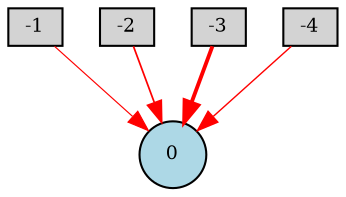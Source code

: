 digraph {
	node [fontsize=9 height=0.2 shape=circle width=0.2]
	-1 [fillcolor=lightgray shape=box style=filled]
	-2 [fillcolor=lightgray shape=box style=filled]
	-3 [fillcolor=lightgray shape=box style=filled]
	-4 [fillcolor=lightgray shape=box style=filled]
	0 [fillcolor=lightblue style=filled]
	-4 -> 0 [color=red penwidth=0.6754549689186481 style=solid]
	-1 -> 0 [color=red penwidth=0.5573186260524081 style=solid]
	-3 -> 0 [color=red penwidth=1.8656215659456834 style=solid]
	-2 -> 0 [color=red penwidth=0.8297331093972778 style=solid]
}
